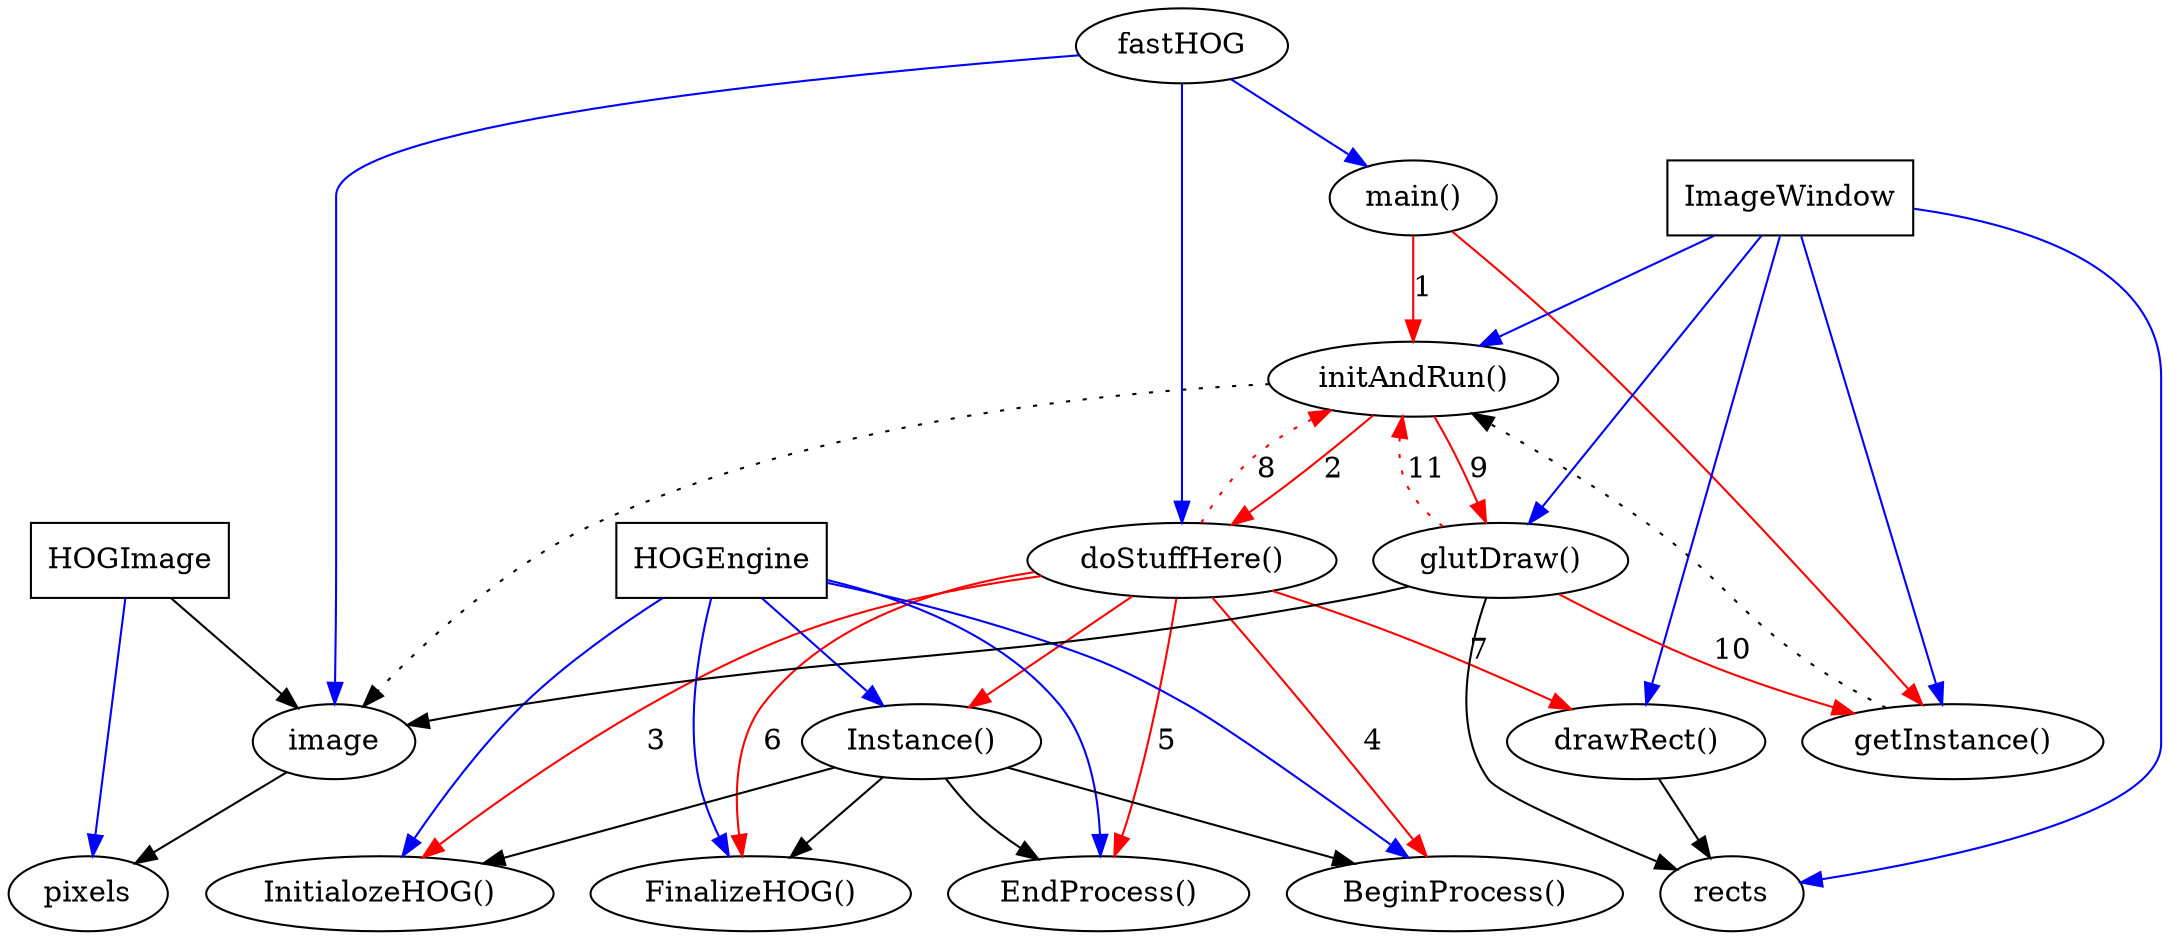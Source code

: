digraph G {

1 [label="HOGImage" shape="box"]
2 [label="doStuffHere()"]
3 [label="main()"]
4 [label="HOGEngine" shape="box"]
5 [label="Instance()"]
6 [label= "InitialozeHOG()"]
7 [label= "BeginProcess()"]
8 [label= "EndProcess()"]
9 [label= "ImageWindow" shape="box"]
10 [label= "drawRect()"]
11 [label= "FinalizeHOG()"];
12 [label= "initAndRun()"];
13 [label= "glutDraw()"];
14 [label= "getInstance()"];

1 -> image;
fastHOG -> image [color="blue"];
fastHOG -> 2 [color="blue"]; 
fastHOG -> 3 [color="blue"]; 
4->5 [color="blue"];
5->6;
4->6 [color="blue"];
5->7;
4->7 [color="blue"];
5->8;
4->8 [color="blue"];
5->11;
4->11 [color="blue"];
14->12 -> image [style="dotted"];

9->12 [color="blue"];
9->13 [color="blue"];
9->14 [color="blue"];
1 -> pixels [color="blue"];
13 -> image -> pixels;
9->10 [color="blue"];
9 -> rects [color="blue"];
10 -> rects;
13 -> rects;

3->14 [color=red];
3->12 [color=red, label="1"];
12->2 [color=red, label="2"];
2->5 [color=red];
2->6 [color=red, label="3"];
2->7 [color=red, label="4"];
2->8 [color=red, label="5"];
2->11 [color=red, label="6"];
2->10 [color=red, label="7"];
2->12 [color=red, label="8", style="dotted"];
12->13 [color=red, label="9"];
13->14 [color=red, label="10"];
13->12 [color=red, label="11", style="dotted"];
}
